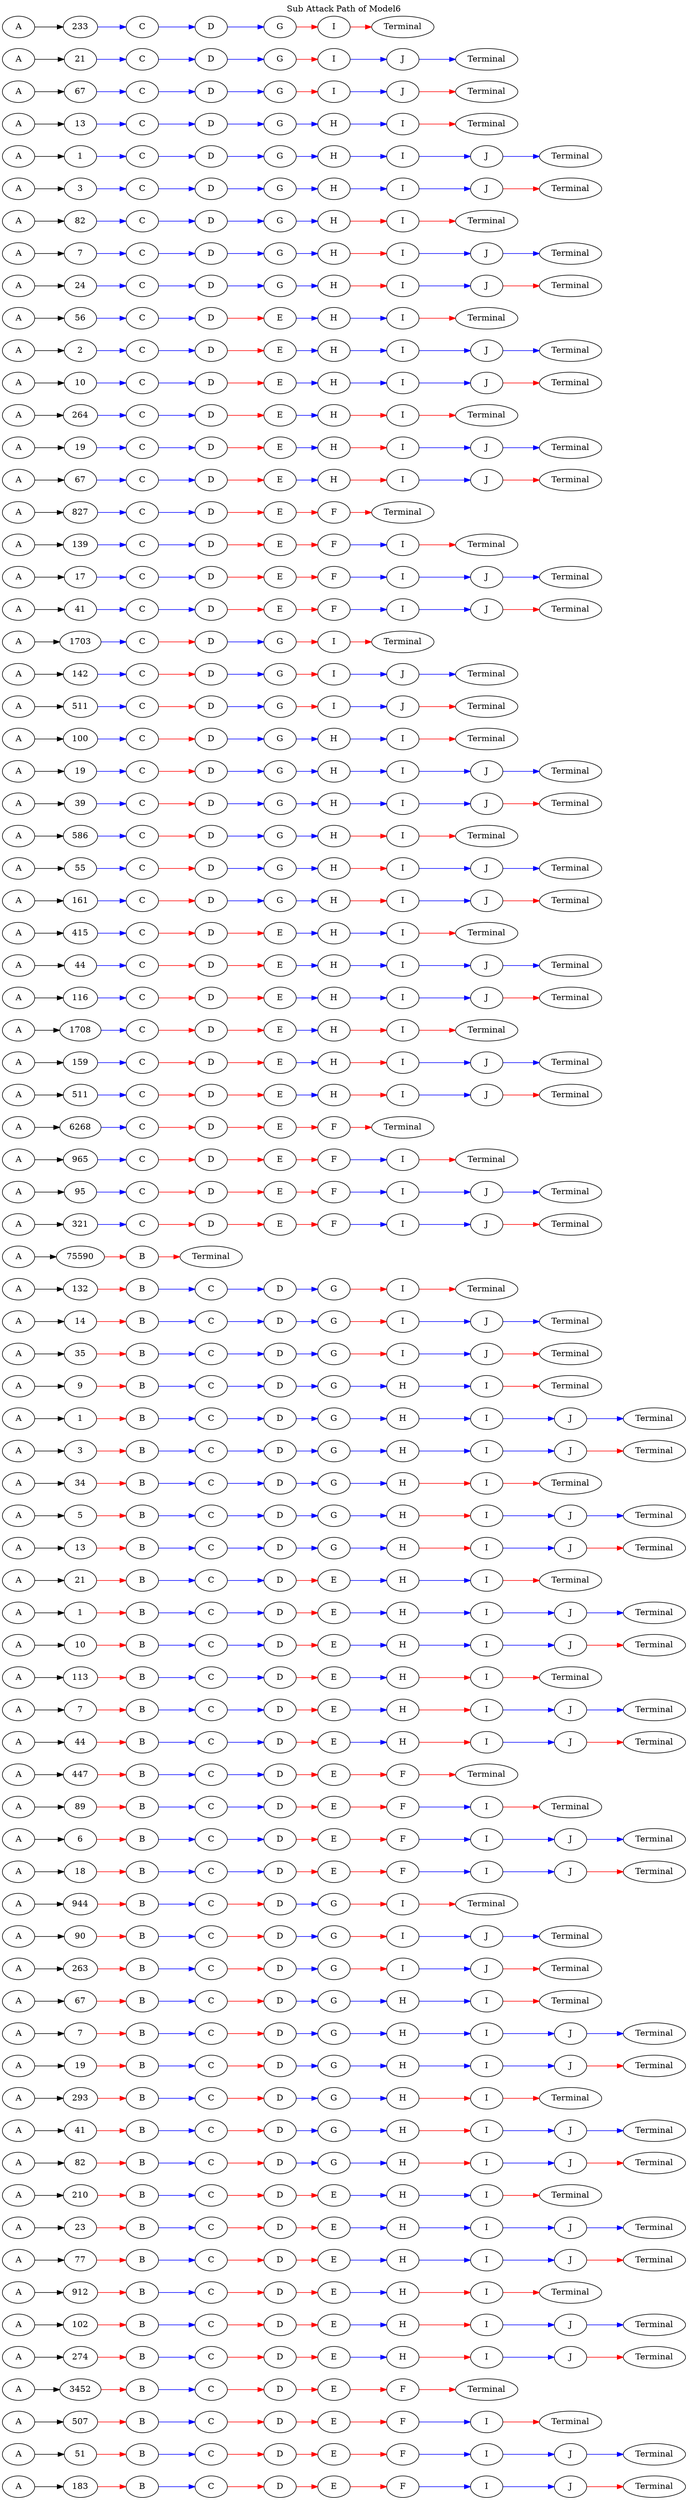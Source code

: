 // Sub Attack Path
digraph SubAttackPathModel {
	graph [label="Sub Attack Path of Model6" labelloc=t rankdir=LR]
	A1 [label=A]
	number_of_attack1 [label=183]
	A1 -> number_of_attack1
	B1 [label=B]
	number_of_attack1 -> B1 [color=red]
	C1 [label=C]
	B1 -> C1 [color=blue]
	D1 [label=D]
	C1 -> D1 [color=red]
	E1 [label=E]
	D1 -> E1 [color=red]
	F1 [label=F]
	E1 -> F1 [color=red]
	I1 [label=I]
	F1 -> I1 [color=blue]
	J1 [label=J]
	I1 -> J1 [color=blue]
	Terminal1 [label=Terminal]
	J1 -> Terminal1 [color=red]
	A2 [label=A]
	number_of_attack2 [label=51]
	A2 -> number_of_attack2
	B2 [label=B]
	number_of_attack2 -> B2 [color=red]
	C2 [label=C]
	B2 -> C2 [color=blue]
	D2 [label=D]
	C2 -> D2 [color=red]
	E2 [label=E]
	D2 -> E2 [color=red]
	F2 [label=F]
	E2 -> F2 [color=red]
	I2 [label=I]
	F2 -> I2 [color=blue]
	J2 [label=J]
	I2 -> J2 [color=blue]
	Terminal2 [label=Terminal]
	J2 -> Terminal2 [color=blue]
	A3 [label=A]
	number_of_attack3 [label=507]
	A3 -> number_of_attack3
	B3 [label=B]
	number_of_attack3 -> B3 [color=red]
	C3 [label=C]
	B3 -> C3 [color=blue]
	D3 [label=D]
	C3 -> D3 [color=red]
	E3 [label=E]
	D3 -> E3 [color=red]
	F3 [label=F]
	E3 -> F3 [color=red]
	I3 [label=I]
	F3 -> I3 [color=blue]
	Terminal3 [label=Terminal]
	I3 -> Terminal3 [color=red]
	A4 [label=A]
	number_of_attack4 [label=3452]
	A4 -> number_of_attack4
	B4 [label=B]
	number_of_attack4 -> B4 [color=red]
	C4 [label=C]
	B4 -> C4 [color=blue]
	D4 [label=D]
	C4 -> D4 [color=red]
	E4 [label=E]
	D4 -> E4 [color=red]
	F4 [label=F]
	E4 -> F4 [color=red]
	Terminal4 [label=Terminal]
	F4 -> Terminal4 [color=red]
	A5 [label=A]
	number_of_attack5 [label=274]
	A5 -> number_of_attack5
	B5 [label=B]
	number_of_attack5 -> B5 [color=red]
	C5 [label=C]
	B5 -> C5 [color=blue]
	D5 [label=D]
	C5 -> D5 [color=red]
	E5 [label=E]
	D5 -> E5 [color=red]
	H5 [label=H]
	E5 -> H5 [color=blue]
	I5 [label=I]
	H5 -> I5 [color=red]
	J5 [label=J]
	I5 -> J5 [color=blue]
	Terminal5 [label=Terminal]
	J5 -> Terminal5 [color=red]
	A6 [label=A]
	number_of_attack6 [label=102]
	A6 -> number_of_attack6
	B6 [label=B]
	number_of_attack6 -> B6 [color=red]
	C6 [label=C]
	B6 -> C6 [color=blue]
	D6 [label=D]
	C6 -> D6 [color=red]
	E6 [label=E]
	D6 -> E6 [color=red]
	H6 [label=H]
	E6 -> H6 [color=blue]
	I6 [label=I]
	H6 -> I6 [color=red]
	J6 [label=J]
	I6 -> J6 [color=blue]
	Terminal6 [label=Terminal]
	J6 -> Terminal6 [color=blue]
	A7 [label=A]
	number_of_attack7 [label=912]
	A7 -> number_of_attack7
	B7 [label=B]
	number_of_attack7 -> B7 [color=red]
	C7 [label=C]
	B7 -> C7 [color=blue]
	D7 [label=D]
	C7 -> D7 [color=red]
	E7 [label=E]
	D7 -> E7 [color=red]
	H7 [label=H]
	E7 -> H7 [color=blue]
	I7 [label=I]
	H7 -> I7 [color=red]
	Terminal7 [label=Terminal]
	I7 -> Terminal7 [color=red]
	A8 [label=A]
	number_of_attack8 [label=77]
	A8 -> number_of_attack8
	B8 [label=B]
	number_of_attack8 -> B8 [color=red]
	C8 [label=C]
	B8 -> C8 [color=blue]
	D8 [label=D]
	C8 -> D8 [color=red]
	E8 [label=E]
	D8 -> E8 [color=red]
	H8 [label=H]
	E8 -> H8 [color=blue]
	I8 [label=I]
	H8 -> I8 [color=blue]
	J8 [label=J]
	I8 -> J8 [color=blue]
	Terminal8 [label=Terminal]
	J8 -> Terminal8 [color=red]
	A9 [label=A]
	number_of_attack9 [label=23]
	A9 -> number_of_attack9
	B9 [label=B]
	number_of_attack9 -> B9 [color=red]
	C9 [label=C]
	B9 -> C9 [color=blue]
	D9 [label=D]
	C9 -> D9 [color=red]
	E9 [label=E]
	D9 -> E9 [color=red]
	H9 [label=H]
	E9 -> H9 [color=blue]
	I9 [label=I]
	H9 -> I9 [color=blue]
	J9 [label=J]
	I9 -> J9 [color=blue]
	Terminal9 [label=Terminal]
	J9 -> Terminal9 [color=blue]
	A10 [label=A]
	number_of_attack10 [label=210]
	A10 -> number_of_attack10
	B10 [label=B]
	number_of_attack10 -> B10 [color=red]
	C10 [label=C]
	B10 -> C10 [color=blue]
	D10 [label=D]
	C10 -> D10 [color=red]
	E10 [label=E]
	D10 -> E10 [color=red]
	H10 [label=H]
	E10 -> H10 [color=blue]
	I10 [label=I]
	H10 -> I10 [color=blue]
	Terminal10 [label=Terminal]
	I10 -> Terminal10 [color=red]
	A11 [label=A]
	number_of_attack11 [label=82]
	A11 -> number_of_attack11
	B11 [label=B]
	number_of_attack11 -> B11 [color=red]
	C11 [label=C]
	B11 -> C11 [color=blue]
	D11 [label=D]
	C11 -> D11 [color=red]
	G11 [label=G]
	D11 -> G11 [color=blue]
	H11 [label=H]
	G11 -> H11 [color=blue]
	I11 [label=I]
	H11 -> I11 [color=red]
	J11 [label=J]
	I11 -> J11 [color=blue]
	Terminal11 [label=Terminal]
	J11 -> Terminal11 [color=red]
	A12 [label=A]
	number_of_attack12 [label=41]
	A12 -> number_of_attack12
	B12 [label=B]
	number_of_attack12 -> B12 [color=red]
	C12 [label=C]
	B12 -> C12 [color=blue]
	D12 [label=D]
	C12 -> D12 [color=red]
	G12 [label=G]
	D12 -> G12 [color=blue]
	H12 [label=H]
	G12 -> H12 [color=blue]
	I12 [label=I]
	H12 -> I12 [color=red]
	J12 [label=J]
	I12 -> J12 [color=blue]
	Terminal12 [label=Terminal]
	J12 -> Terminal12 [color=blue]
	A13 [label=A]
	number_of_attack13 [label=293]
	A13 -> number_of_attack13
	B13 [label=B]
	number_of_attack13 -> B13 [color=red]
	C13 [label=C]
	B13 -> C13 [color=blue]
	D13 [label=D]
	C13 -> D13 [color=red]
	G13 [label=G]
	D13 -> G13 [color=blue]
	H13 [label=H]
	G13 -> H13 [color=blue]
	I13 [label=I]
	H13 -> I13 [color=red]
	Terminal13 [label=Terminal]
	I13 -> Terminal13 [color=red]
	A14 [label=A]
	number_of_attack14 [label=19]
	A14 -> number_of_attack14
	B14 [label=B]
	number_of_attack14 -> B14 [color=red]
	C14 [label=C]
	B14 -> C14 [color=blue]
	D14 [label=D]
	C14 -> D14 [color=red]
	G14 [label=G]
	D14 -> G14 [color=blue]
	H14 [label=H]
	G14 -> H14 [color=blue]
	I14 [label=I]
	H14 -> I14 [color=blue]
	J14 [label=J]
	I14 -> J14 [color=blue]
	Terminal14 [label=Terminal]
	J14 -> Terminal14 [color=red]
	A15 [label=A]
	number_of_attack15 [label=7]
	A15 -> number_of_attack15
	B15 [label=B]
	number_of_attack15 -> B15 [color=red]
	C15 [label=C]
	B15 -> C15 [color=blue]
	D15 [label=D]
	C15 -> D15 [color=red]
	G15 [label=G]
	D15 -> G15 [color=blue]
	H15 [label=H]
	G15 -> H15 [color=blue]
	I15 [label=I]
	H15 -> I15 [color=blue]
	J15 [label=J]
	I15 -> J15 [color=blue]
	Terminal15 [label=Terminal]
	J15 -> Terminal15 [color=blue]
	A16 [label=A]
	number_of_attack16 [label=67]
	A16 -> number_of_attack16
	B16 [label=B]
	number_of_attack16 -> B16 [color=red]
	C16 [label=C]
	B16 -> C16 [color=blue]
	D16 [label=D]
	C16 -> D16 [color=red]
	G16 [label=G]
	D16 -> G16 [color=blue]
	H16 [label=H]
	G16 -> H16 [color=blue]
	I16 [label=I]
	H16 -> I16 [color=blue]
	Terminal16 [label=Terminal]
	I16 -> Terminal16 [color=red]
	A17 [label=A]
	number_of_attack17 [label=263]
	A17 -> number_of_attack17
	B17 [label=B]
	number_of_attack17 -> B17 [color=red]
	C17 [label=C]
	B17 -> C17 [color=blue]
	D17 [label=D]
	C17 -> D17 [color=red]
	G17 [label=G]
	D17 -> G17 [color=blue]
	I17 [label=I]
	G17 -> I17 [color=red]
	J17 [label=J]
	I17 -> J17 [color=blue]
	Terminal17 [label=Terminal]
	J17 -> Terminal17 [color=red]
	A18 [label=A]
	number_of_attack18 [label=90]
	A18 -> number_of_attack18
	B18 [label=B]
	number_of_attack18 -> B18 [color=red]
	C18 [label=C]
	B18 -> C18 [color=blue]
	D18 [label=D]
	C18 -> D18 [color=red]
	G18 [label=G]
	D18 -> G18 [color=blue]
	I18 [label=I]
	G18 -> I18 [color=red]
	J18 [label=J]
	I18 -> J18 [color=blue]
	Terminal18 [label=Terminal]
	J18 -> Terminal18 [color=blue]
	A19 [label=A]
	number_of_attack19 [label=944]
	A19 -> number_of_attack19
	B19 [label=B]
	number_of_attack19 -> B19 [color=red]
	C19 [label=C]
	B19 -> C19 [color=blue]
	D19 [label=D]
	C19 -> D19 [color=red]
	G19 [label=G]
	D19 -> G19 [color=blue]
	I19 [label=I]
	G19 -> I19 [color=red]
	Terminal19 [label=Terminal]
	I19 -> Terminal19 [color=red]
	A20 [label=A]
	number_of_attack20 [label=18]
	A20 -> number_of_attack20
	B20 [label=B]
	number_of_attack20 -> B20 [color=red]
	C20 [label=C]
	B20 -> C20 [color=blue]
	D20 [label=D]
	C20 -> D20 [color=blue]
	E20 [label=E]
	D20 -> E20 [color=red]
	F20 [label=F]
	E20 -> F20 [color=red]
	I20 [label=I]
	F20 -> I20 [color=blue]
	J20 [label=J]
	I20 -> J20 [color=blue]
	Terminal20 [label=Terminal]
	J20 -> Terminal20 [color=red]
	A21 [label=A]
	number_of_attack21 [label=6]
	A21 -> number_of_attack21
	B21 [label=B]
	number_of_attack21 -> B21 [color=red]
	C21 [label=C]
	B21 -> C21 [color=blue]
	D21 [label=D]
	C21 -> D21 [color=blue]
	E21 [label=E]
	D21 -> E21 [color=red]
	F21 [label=F]
	E21 -> F21 [color=red]
	I21 [label=I]
	F21 -> I21 [color=blue]
	J21 [label=J]
	I21 -> J21 [color=blue]
	Terminal21 [label=Terminal]
	J21 -> Terminal21 [color=blue]
	A22 [label=A]
	number_of_attack22 [label=89]
	A22 -> number_of_attack22
	B22 [label=B]
	number_of_attack22 -> B22 [color=red]
	C22 [label=C]
	B22 -> C22 [color=blue]
	D22 [label=D]
	C22 -> D22 [color=blue]
	E22 [label=E]
	D22 -> E22 [color=red]
	F22 [label=F]
	E22 -> F22 [color=red]
	I22 [label=I]
	F22 -> I22 [color=blue]
	Terminal22 [label=Terminal]
	I22 -> Terminal22 [color=red]
	A23 [label=A]
	number_of_attack23 [label=447]
	A23 -> number_of_attack23
	B23 [label=B]
	number_of_attack23 -> B23 [color=red]
	C23 [label=C]
	B23 -> C23 [color=blue]
	D23 [label=D]
	C23 -> D23 [color=blue]
	E23 [label=E]
	D23 -> E23 [color=red]
	F23 [label=F]
	E23 -> F23 [color=red]
	Terminal23 [label=Terminal]
	F23 -> Terminal23 [color=red]
	A24 [label=A]
	number_of_attack24 [label=44]
	A24 -> number_of_attack24
	B24 [label=B]
	number_of_attack24 -> B24 [color=red]
	C24 [label=C]
	B24 -> C24 [color=blue]
	D24 [label=D]
	C24 -> D24 [color=blue]
	E24 [label=E]
	D24 -> E24 [color=red]
	H24 [label=H]
	E24 -> H24 [color=blue]
	I24 [label=I]
	H24 -> I24 [color=red]
	J24 [label=J]
	I24 -> J24 [color=blue]
	Terminal24 [label=Terminal]
	J24 -> Terminal24 [color=red]
	A25 [label=A]
	number_of_attack25 [label=7]
	A25 -> number_of_attack25
	B25 [label=B]
	number_of_attack25 -> B25 [color=red]
	C25 [label=C]
	B25 -> C25 [color=blue]
	D25 [label=D]
	C25 -> D25 [color=blue]
	E25 [label=E]
	D25 -> E25 [color=red]
	H25 [label=H]
	E25 -> H25 [color=blue]
	I25 [label=I]
	H25 -> I25 [color=red]
	J25 [label=J]
	I25 -> J25 [color=blue]
	Terminal25 [label=Terminal]
	J25 -> Terminal25 [color=blue]
	A26 [label=A]
	number_of_attack26 [label=113]
	A26 -> number_of_attack26
	B26 [label=B]
	number_of_attack26 -> B26 [color=red]
	C26 [label=C]
	B26 -> C26 [color=blue]
	D26 [label=D]
	C26 -> D26 [color=blue]
	E26 [label=E]
	D26 -> E26 [color=red]
	H26 [label=H]
	E26 -> H26 [color=blue]
	I26 [label=I]
	H26 -> I26 [color=red]
	Terminal26 [label=Terminal]
	I26 -> Terminal26 [color=red]
	A27 [label=A]
	number_of_attack27 [label=10]
	A27 -> number_of_attack27
	B27 [label=B]
	number_of_attack27 -> B27 [color=red]
	C27 [label=C]
	B27 -> C27 [color=blue]
	D27 [label=D]
	C27 -> D27 [color=blue]
	E27 [label=E]
	D27 -> E27 [color=red]
	H27 [label=H]
	E27 -> H27 [color=blue]
	I27 [label=I]
	H27 -> I27 [color=blue]
	J27 [label=J]
	I27 -> J27 [color=blue]
	Terminal27 [label=Terminal]
	J27 -> Terminal27 [color=red]
	A28 [label=A]
	number_of_attack28 [label=1]
	A28 -> number_of_attack28
	B28 [label=B]
	number_of_attack28 -> B28 [color=red]
	C28 [label=C]
	B28 -> C28 [color=blue]
	D28 [label=D]
	C28 -> D28 [color=blue]
	E28 [label=E]
	D28 -> E28 [color=red]
	H28 [label=H]
	E28 -> H28 [color=blue]
	I28 [label=I]
	H28 -> I28 [color=blue]
	J28 [label=J]
	I28 -> J28 [color=blue]
	Terminal28 [label=Terminal]
	J28 -> Terminal28 [color=blue]
	A29 [label=A]
	number_of_attack29 [label=21]
	A29 -> number_of_attack29
	B29 [label=B]
	number_of_attack29 -> B29 [color=red]
	C29 [label=C]
	B29 -> C29 [color=blue]
	D29 [label=D]
	C29 -> D29 [color=blue]
	E29 [label=E]
	D29 -> E29 [color=red]
	H29 [label=H]
	E29 -> H29 [color=blue]
	I29 [label=I]
	H29 -> I29 [color=blue]
	Terminal29 [label=Terminal]
	I29 -> Terminal29 [color=red]
	A30 [label=A]
	number_of_attack30 [label=13]
	A30 -> number_of_attack30
	B30 [label=B]
	number_of_attack30 -> B30 [color=red]
	C30 [label=C]
	B30 -> C30 [color=blue]
	D30 [label=D]
	C30 -> D30 [color=blue]
	G30 [label=G]
	D30 -> G30 [color=blue]
	H30 [label=H]
	G30 -> H30 [color=blue]
	I30 [label=I]
	H30 -> I30 [color=red]
	J30 [label=J]
	I30 -> J30 [color=blue]
	Terminal30 [label=Terminal]
	J30 -> Terminal30 [color=red]
	A31 [label=A]
	number_of_attack31 [label=5]
	A31 -> number_of_attack31
	B31 [label=B]
	number_of_attack31 -> B31 [color=red]
	C31 [label=C]
	B31 -> C31 [color=blue]
	D31 [label=D]
	C31 -> D31 [color=blue]
	G31 [label=G]
	D31 -> G31 [color=blue]
	H31 [label=H]
	G31 -> H31 [color=blue]
	I31 [label=I]
	H31 -> I31 [color=red]
	J31 [label=J]
	I31 -> J31 [color=blue]
	Terminal31 [label=Terminal]
	J31 -> Terminal31 [color=blue]
	A32 [label=A]
	number_of_attack32 [label=34]
	A32 -> number_of_attack32
	B32 [label=B]
	number_of_attack32 -> B32 [color=red]
	C32 [label=C]
	B32 -> C32 [color=blue]
	D32 [label=D]
	C32 -> D32 [color=blue]
	G32 [label=G]
	D32 -> G32 [color=blue]
	H32 [label=H]
	G32 -> H32 [color=blue]
	I32 [label=I]
	H32 -> I32 [color=red]
	Terminal32 [label=Terminal]
	I32 -> Terminal32 [color=red]
	A33 [label=A]
	number_of_attack33 [label=3]
	A33 -> number_of_attack33
	B33 [label=B]
	number_of_attack33 -> B33 [color=red]
	C33 [label=C]
	B33 -> C33 [color=blue]
	D33 [label=D]
	C33 -> D33 [color=blue]
	G33 [label=G]
	D33 -> G33 [color=blue]
	H33 [label=H]
	G33 -> H33 [color=blue]
	I33 [label=I]
	H33 -> I33 [color=blue]
	J33 [label=J]
	I33 -> J33 [color=blue]
	Terminal33 [label=Terminal]
	J33 -> Terminal33 [color=red]
	A34 [label=A]
	number_of_attack34 [label=1]
	A34 -> number_of_attack34
	B34 [label=B]
	number_of_attack34 -> B34 [color=red]
	C34 [label=C]
	B34 -> C34 [color=blue]
	D34 [label=D]
	C34 -> D34 [color=blue]
	G34 [label=G]
	D34 -> G34 [color=blue]
	H34 [label=H]
	G34 -> H34 [color=blue]
	I34 [label=I]
	H34 -> I34 [color=blue]
	J34 [label=J]
	I34 -> J34 [color=blue]
	Terminal34 [label=Terminal]
	J34 -> Terminal34 [color=blue]
	A35 [label=A]
	number_of_attack35 [label=9]
	A35 -> number_of_attack35
	B35 [label=B]
	number_of_attack35 -> B35 [color=red]
	C35 [label=C]
	B35 -> C35 [color=blue]
	D35 [label=D]
	C35 -> D35 [color=blue]
	G35 [label=G]
	D35 -> G35 [color=blue]
	H35 [label=H]
	G35 -> H35 [color=blue]
	I35 [label=I]
	H35 -> I35 [color=blue]
	Terminal35 [label=Terminal]
	I35 -> Terminal35 [color=red]
	A36 [label=A]
	number_of_attack36 [label=35]
	A36 -> number_of_attack36
	B36 [label=B]
	number_of_attack36 -> B36 [color=red]
	C36 [label=C]
	B36 -> C36 [color=blue]
	D36 [label=D]
	C36 -> D36 [color=blue]
	G36 [label=G]
	D36 -> G36 [color=blue]
	I36 [label=I]
	G36 -> I36 [color=red]
	J36 [label=J]
	I36 -> J36 [color=blue]
	Terminal36 [label=Terminal]
	J36 -> Terminal36 [color=red]
	A37 [label=A]
	number_of_attack37 [label=14]
	A37 -> number_of_attack37
	B37 [label=B]
	number_of_attack37 -> B37 [color=red]
	C37 [label=C]
	B37 -> C37 [color=blue]
	D37 [label=D]
	C37 -> D37 [color=blue]
	G37 [label=G]
	D37 -> G37 [color=blue]
	I37 [label=I]
	G37 -> I37 [color=red]
	J37 [label=J]
	I37 -> J37 [color=blue]
	Terminal37 [label=Terminal]
	J37 -> Terminal37 [color=blue]
	A38 [label=A]
	number_of_attack38 [label=132]
	A38 -> number_of_attack38
	B38 [label=B]
	number_of_attack38 -> B38 [color=red]
	C38 [label=C]
	B38 -> C38 [color=blue]
	D38 [label=D]
	C38 -> D38 [color=blue]
	G38 [label=G]
	D38 -> G38 [color=blue]
	I38 [label=I]
	G38 -> I38 [color=red]
	Terminal38 [label=Terminal]
	I38 -> Terminal38 [color=red]
	A39 [label=A]
	number_of_attack39 [label=75590]
	A39 -> number_of_attack39
	B39 [label=B]
	number_of_attack39 -> B39 [color=red]
	Terminal39 [label=Terminal]
	B39 -> Terminal39 [color=red]
	A40 [label=A]
	number_of_attack40 [label=321]
	A40 -> number_of_attack40
	C40 [label=C]
	number_of_attack40 -> C40 [color=blue]
	D40 [label=D]
	C40 -> D40 [color=red]
	E40 [label=E]
	D40 -> E40 [color=red]
	F40 [label=F]
	E40 -> F40 [color=red]
	I40 [label=I]
	F40 -> I40 [color=blue]
	J40 [label=J]
	I40 -> J40 [color=blue]
	Terminal40 [label=Terminal]
	J40 -> Terminal40 [color=red]
	A41 [label=A]
	number_of_attack41 [label=95]
	A41 -> number_of_attack41
	C41 [label=C]
	number_of_attack41 -> C41 [color=blue]
	D41 [label=D]
	C41 -> D41 [color=red]
	E41 [label=E]
	D41 -> E41 [color=red]
	F41 [label=F]
	E41 -> F41 [color=red]
	I41 [label=I]
	F41 -> I41 [color=blue]
	J41 [label=J]
	I41 -> J41 [color=blue]
	Terminal41 [label=Terminal]
	J41 -> Terminal41 [color=blue]
	A42 [label=A]
	number_of_attack42 [label=965]
	A42 -> number_of_attack42
	C42 [label=C]
	number_of_attack42 -> C42 [color=blue]
	D42 [label=D]
	C42 -> D42 [color=red]
	E42 [label=E]
	D42 -> E42 [color=red]
	F42 [label=F]
	E42 -> F42 [color=red]
	I42 [label=I]
	F42 -> I42 [color=blue]
	Terminal42 [label=Terminal]
	I42 -> Terminal42 [color=red]
	A43 [label=A]
	number_of_attack43 [label=6268]
	A43 -> number_of_attack43
	C43 [label=C]
	number_of_attack43 -> C43 [color=blue]
	D43 [label=D]
	C43 -> D43 [color=red]
	E43 [label=E]
	D43 -> E43 [color=red]
	F43 [label=F]
	E43 -> F43 [color=red]
	Terminal43 [label=Terminal]
	F43 -> Terminal43 [color=red]
	A44 [label=A]
	number_of_attack44 [label=511]
	A44 -> number_of_attack44
	C44 [label=C]
	number_of_attack44 -> C44 [color=blue]
	D44 [label=D]
	C44 -> D44 [color=red]
	E44 [label=E]
	D44 -> E44 [color=red]
	H44 [label=H]
	E44 -> H44 [color=blue]
	I44 [label=I]
	H44 -> I44 [color=red]
	J44 [label=J]
	I44 -> J44 [color=blue]
	Terminal44 [label=Terminal]
	J44 -> Terminal44 [color=red]
	A45 [label=A]
	number_of_attack45 [label=159]
	A45 -> number_of_attack45
	C45 [label=C]
	number_of_attack45 -> C45 [color=blue]
	D45 [label=D]
	C45 -> D45 [color=red]
	E45 [label=E]
	D45 -> E45 [color=red]
	H45 [label=H]
	E45 -> H45 [color=blue]
	I45 [label=I]
	H45 -> I45 [color=red]
	J45 [label=J]
	I45 -> J45 [color=blue]
	Terminal45 [label=Terminal]
	J45 -> Terminal45 [color=blue]
	A46 [label=A]
	number_of_attack46 [label=1708]
	A46 -> number_of_attack46
	C46 [label=C]
	number_of_attack46 -> C46 [color=blue]
	D46 [label=D]
	C46 -> D46 [color=red]
	E46 [label=E]
	D46 -> E46 [color=red]
	H46 [label=H]
	E46 -> H46 [color=blue]
	I46 [label=I]
	H46 -> I46 [color=red]
	Terminal46 [label=Terminal]
	I46 -> Terminal46 [color=red]
	A47 [label=A]
	number_of_attack47 [label=116]
	A47 -> number_of_attack47
	C47 [label=C]
	number_of_attack47 -> C47 [color=blue]
	D47 [label=D]
	C47 -> D47 [color=red]
	E47 [label=E]
	D47 -> E47 [color=red]
	H47 [label=H]
	E47 -> H47 [color=blue]
	I47 [label=I]
	H47 -> I47 [color=blue]
	J47 [label=J]
	I47 -> J47 [color=blue]
	Terminal47 [label=Terminal]
	J47 -> Terminal47 [color=red]
	A48 [label=A]
	number_of_attack48 [label=44]
	A48 -> number_of_attack48
	C48 [label=C]
	number_of_attack48 -> C48 [color=blue]
	D48 [label=D]
	C48 -> D48 [color=red]
	E48 [label=E]
	D48 -> E48 [color=red]
	H48 [label=H]
	E48 -> H48 [color=blue]
	I48 [label=I]
	H48 -> I48 [color=blue]
	J48 [label=J]
	I48 -> J48 [color=blue]
	Terminal48 [label=Terminal]
	J48 -> Terminal48 [color=blue]
	A49 [label=A]
	number_of_attack49 [label=415]
	A49 -> number_of_attack49
	C49 [label=C]
	number_of_attack49 -> C49 [color=blue]
	D49 [label=D]
	C49 -> D49 [color=red]
	E49 [label=E]
	D49 -> E49 [color=red]
	H49 [label=H]
	E49 -> H49 [color=blue]
	I49 [label=I]
	H49 -> I49 [color=blue]
	Terminal49 [label=Terminal]
	I49 -> Terminal49 [color=red]
	A50 [label=A]
	number_of_attack50 [label=161]
	A50 -> number_of_attack50
	C50 [label=C]
	number_of_attack50 -> C50 [color=blue]
	D50 [label=D]
	C50 -> D50 [color=red]
	G50 [label=G]
	D50 -> G50 [color=blue]
	H50 [label=H]
	G50 -> H50 [color=blue]
	I50 [label=I]
	H50 -> I50 [color=red]
	J50 [label=J]
	I50 -> J50 [color=blue]
	Terminal50 [label=Terminal]
	J50 -> Terminal50 [color=red]
	A51 [label=A]
	number_of_attack51 [label=55]
	A51 -> number_of_attack51
	C51 [label=C]
	number_of_attack51 -> C51 [color=blue]
	D51 [label=D]
	C51 -> D51 [color=red]
	G51 [label=G]
	D51 -> G51 [color=blue]
	H51 [label=H]
	G51 -> H51 [color=blue]
	I51 [label=I]
	H51 -> I51 [color=red]
	J51 [label=J]
	I51 -> J51 [color=blue]
	Terminal51 [label=Terminal]
	J51 -> Terminal51 [color=blue]
	A52 [label=A]
	number_of_attack52 [label=586]
	A52 -> number_of_attack52
	C52 [label=C]
	number_of_attack52 -> C52 [color=blue]
	D52 [label=D]
	C52 -> D52 [color=red]
	G52 [label=G]
	D52 -> G52 [color=blue]
	H52 [label=H]
	G52 -> H52 [color=blue]
	I52 [label=I]
	H52 -> I52 [color=red]
	Terminal52 [label=Terminal]
	I52 -> Terminal52 [color=red]
	A53 [label=A]
	number_of_attack53 [label=39]
	A53 -> number_of_attack53
	C53 [label=C]
	number_of_attack53 -> C53 [color=blue]
	D53 [label=D]
	C53 -> D53 [color=red]
	G53 [label=G]
	D53 -> G53 [color=blue]
	H53 [label=H]
	G53 -> H53 [color=blue]
	I53 [label=I]
	H53 -> I53 [color=blue]
	J53 [label=J]
	I53 -> J53 [color=blue]
	Terminal53 [label=Terminal]
	J53 -> Terminal53 [color=red]
	A54 [label=A]
	number_of_attack54 [label=19]
	A54 -> number_of_attack54
	C54 [label=C]
	number_of_attack54 -> C54 [color=blue]
	D54 [label=D]
	C54 -> D54 [color=red]
	G54 [label=G]
	D54 -> G54 [color=blue]
	H54 [label=H]
	G54 -> H54 [color=blue]
	I54 [label=I]
	H54 -> I54 [color=blue]
	J54 [label=J]
	I54 -> J54 [color=blue]
	Terminal54 [label=Terminal]
	J54 -> Terminal54 [color=blue]
	A55 [label=A]
	number_of_attack55 [label=100]
	A55 -> number_of_attack55
	C55 [label=C]
	number_of_attack55 -> C55 [color=blue]
	D55 [label=D]
	C55 -> D55 [color=red]
	G55 [label=G]
	D55 -> G55 [color=blue]
	H55 [label=H]
	G55 -> H55 [color=blue]
	I55 [label=I]
	H55 -> I55 [color=blue]
	Terminal55 [label=Terminal]
	I55 -> Terminal55 [color=red]
	A56 [label=A]
	number_of_attack56 [label=511]
	A56 -> number_of_attack56
	C56 [label=C]
	number_of_attack56 -> C56 [color=blue]
	D56 [label=D]
	C56 -> D56 [color=red]
	G56 [label=G]
	D56 -> G56 [color=blue]
	I56 [label=I]
	G56 -> I56 [color=red]
	J56 [label=J]
	I56 -> J56 [color=blue]
	Terminal56 [label=Terminal]
	J56 -> Terminal56 [color=red]
	A57 [label=A]
	number_of_attack57 [label=142]
	A57 -> number_of_attack57
	C57 [label=C]
	number_of_attack57 -> C57 [color=blue]
	D57 [label=D]
	C57 -> D57 [color=red]
	G57 [label=G]
	D57 -> G57 [color=blue]
	I57 [label=I]
	G57 -> I57 [color=red]
	J57 [label=J]
	I57 -> J57 [color=blue]
	Terminal57 [label=Terminal]
	J57 -> Terminal57 [color=blue]
	A58 [label=A]
	number_of_attack58 [label=1703]
	A58 -> number_of_attack58
	C58 [label=C]
	number_of_attack58 -> C58 [color=blue]
	D58 [label=D]
	C58 -> D58 [color=red]
	G58 [label=G]
	D58 -> G58 [color=blue]
	I58 [label=I]
	G58 -> I58 [color=red]
	Terminal58 [label=Terminal]
	I58 -> Terminal58 [color=red]
	A59 [label=A]
	number_of_attack59 [label=41]
	A59 -> number_of_attack59
	C59 [label=C]
	number_of_attack59 -> C59 [color=blue]
	D59 [label=D]
	C59 -> D59 [color=blue]
	E59 [label=E]
	D59 -> E59 [color=red]
	F59 [label=F]
	E59 -> F59 [color=red]
	I59 [label=I]
	F59 -> I59 [color=blue]
	J59 [label=J]
	I59 -> J59 [color=blue]
	Terminal59 [label=Terminal]
	J59 -> Terminal59 [color=red]
	A60 [label=A]
	number_of_attack60 [label=17]
	A60 -> number_of_attack60
	C60 [label=C]
	number_of_attack60 -> C60 [color=blue]
	D60 [label=D]
	C60 -> D60 [color=blue]
	E60 [label=E]
	D60 -> E60 [color=red]
	F60 [label=F]
	E60 -> F60 [color=red]
	I60 [label=I]
	F60 -> I60 [color=blue]
	J60 [label=J]
	I60 -> J60 [color=blue]
	Terminal60 [label=Terminal]
	J60 -> Terminal60 [color=blue]
	A61 [label=A]
	number_of_attack61 [label=139]
	A61 -> number_of_attack61
	C61 [label=C]
	number_of_attack61 -> C61 [color=blue]
	D61 [label=D]
	C61 -> D61 [color=blue]
	E61 [label=E]
	D61 -> E61 [color=red]
	F61 [label=F]
	E61 -> F61 [color=red]
	I61 [label=I]
	F61 -> I61 [color=blue]
	Terminal61 [label=Terminal]
	I61 -> Terminal61 [color=red]
	A62 [label=A]
	number_of_attack62 [label=827]
	A62 -> number_of_attack62
	C62 [label=C]
	number_of_attack62 -> C62 [color=blue]
	D62 [label=D]
	C62 -> D62 [color=blue]
	E62 [label=E]
	D62 -> E62 [color=red]
	F62 [label=F]
	E62 -> F62 [color=red]
	Terminal62 [label=Terminal]
	F62 -> Terminal62 [color=red]
	A63 [label=A]
	number_of_attack63 [label=67]
	A63 -> number_of_attack63
	C63 [label=C]
	number_of_attack63 -> C63 [color=blue]
	D63 [label=D]
	C63 -> D63 [color=blue]
	E63 [label=E]
	D63 -> E63 [color=red]
	H63 [label=H]
	E63 -> H63 [color=blue]
	I63 [label=I]
	H63 -> I63 [color=red]
	J63 [label=J]
	I63 -> J63 [color=blue]
	Terminal63 [label=Terminal]
	J63 -> Terminal63 [color=red]
	A64 [label=A]
	number_of_attack64 [label=19]
	A64 -> number_of_attack64
	C64 [label=C]
	number_of_attack64 -> C64 [color=blue]
	D64 [label=D]
	C64 -> D64 [color=blue]
	E64 [label=E]
	D64 -> E64 [color=red]
	H64 [label=H]
	E64 -> H64 [color=blue]
	I64 [label=I]
	H64 -> I64 [color=red]
	J64 [label=J]
	I64 -> J64 [color=blue]
	Terminal64 [label=Terminal]
	J64 -> Terminal64 [color=blue]
	A65 [label=A]
	number_of_attack65 [label=264]
	A65 -> number_of_attack65
	C65 [label=C]
	number_of_attack65 -> C65 [color=blue]
	D65 [label=D]
	C65 -> D65 [color=blue]
	E65 [label=E]
	D65 -> E65 [color=red]
	H65 [label=H]
	E65 -> H65 [color=blue]
	I65 [label=I]
	H65 -> I65 [color=red]
	Terminal65 [label=Terminal]
	I65 -> Terminal65 [color=red]
	A66 [label=A]
	number_of_attack66 [label=10]
	A66 -> number_of_attack66
	C66 [label=C]
	number_of_attack66 -> C66 [color=blue]
	D66 [label=D]
	C66 -> D66 [color=blue]
	E66 [label=E]
	D66 -> E66 [color=red]
	H66 [label=H]
	E66 -> H66 [color=blue]
	I66 [label=I]
	H66 -> I66 [color=blue]
	J66 [label=J]
	I66 -> J66 [color=blue]
	Terminal66 [label=Terminal]
	J66 -> Terminal66 [color=red]
	A67 [label=A]
	number_of_attack67 [label=2]
	A67 -> number_of_attack67
	C67 [label=C]
	number_of_attack67 -> C67 [color=blue]
	D67 [label=D]
	C67 -> D67 [color=blue]
	E67 [label=E]
	D67 -> E67 [color=red]
	H67 [label=H]
	E67 -> H67 [color=blue]
	I67 [label=I]
	H67 -> I67 [color=blue]
	J67 [label=J]
	I67 -> J67 [color=blue]
	Terminal67 [label=Terminal]
	J67 -> Terminal67 [color=blue]
	A68 [label=A]
	number_of_attack68 [label=56]
	A68 -> number_of_attack68
	C68 [label=C]
	number_of_attack68 -> C68 [color=blue]
	D68 [label=D]
	C68 -> D68 [color=blue]
	E68 [label=E]
	D68 -> E68 [color=red]
	H68 [label=H]
	E68 -> H68 [color=blue]
	I68 [label=I]
	H68 -> I68 [color=blue]
	Terminal68 [label=Terminal]
	I68 -> Terminal68 [color=red]
	A69 [label=A]
	number_of_attack69 [label=24]
	A69 -> number_of_attack69
	C69 [label=C]
	number_of_attack69 -> C69 [color=blue]
	D69 [label=D]
	C69 -> D69 [color=blue]
	G69 [label=G]
	D69 -> G69 [color=blue]
	H69 [label=H]
	G69 -> H69 [color=blue]
	I69 [label=I]
	H69 -> I69 [color=red]
	J69 [label=J]
	I69 -> J69 [color=blue]
	Terminal69 [label=Terminal]
	J69 -> Terminal69 [color=red]
	A70 [label=A]
	number_of_attack70 [label=7]
	A70 -> number_of_attack70
	C70 [label=C]
	number_of_attack70 -> C70 [color=blue]
	D70 [label=D]
	C70 -> D70 [color=blue]
	G70 [label=G]
	D70 -> G70 [color=blue]
	H70 [label=H]
	G70 -> H70 [color=blue]
	I70 [label=I]
	H70 -> I70 [color=red]
	J70 [label=J]
	I70 -> J70 [color=blue]
	Terminal70 [label=Terminal]
	J70 -> Terminal70 [color=blue]
	A71 [label=A]
	number_of_attack71 [label=82]
	A71 -> number_of_attack71
	C71 [label=C]
	number_of_attack71 -> C71 [color=blue]
	D71 [label=D]
	C71 -> D71 [color=blue]
	G71 [label=G]
	D71 -> G71 [color=blue]
	H71 [label=H]
	G71 -> H71 [color=blue]
	I71 [label=I]
	H71 -> I71 [color=red]
	Terminal71 [label=Terminal]
	I71 -> Terminal71 [color=red]
	A72 [label=A]
	number_of_attack72 [label=3]
	A72 -> number_of_attack72
	C72 [label=C]
	number_of_attack72 -> C72 [color=blue]
	D72 [label=D]
	C72 -> D72 [color=blue]
	G72 [label=G]
	D72 -> G72 [color=blue]
	H72 [label=H]
	G72 -> H72 [color=blue]
	I72 [label=I]
	H72 -> I72 [color=blue]
	J72 [label=J]
	I72 -> J72 [color=blue]
	Terminal72 [label=Terminal]
	J72 -> Terminal72 [color=red]
	A73 [label=A]
	number_of_attack73 [label=1]
	A73 -> number_of_attack73
	C73 [label=C]
	number_of_attack73 -> C73 [color=blue]
	D73 [label=D]
	C73 -> D73 [color=blue]
	G73 [label=G]
	D73 -> G73 [color=blue]
	H73 [label=H]
	G73 -> H73 [color=blue]
	I73 [label=I]
	H73 -> I73 [color=blue]
	J73 [label=J]
	I73 -> J73 [color=blue]
	Terminal73 [label=Terminal]
	J73 -> Terminal73 [color=blue]
	A74 [label=A]
	number_of_attack74 [label=13]
	A74 -> number_of_attack74
	C74 [label=C]
	number_of_attack74 -> C74 [color=blue]
	D74 [label=D]
	C74 -> D74 [color=blue]
	G74 [label=G]
	D74 -> G74 [color=blue]
	H74 [label=H]
	G74 -> H74 [color=blue]
	I74 [label=I]
	H74 -> I74 [color=blue]
	Terminal74 [label=Terminal]
	I74 -> Terminal74 [color=red]
	A75 [label=A]
	number_of_attack75 [label=67]
	A75 -> number_of_attack75
	C75 [label=C]
	number_of_attack75 -> C75 [color=blue]
	D75 [label=D]
	C75 -> D75 [color=blue]
	G75 [label=G]
	D75 -> G75 [color=blue]
	I75 [label=I]
	G75 -> I75 [color=red]
	J75 [label=J]
	I75 -> J75 [color=blue]
	Terminal75 [label=Terminal]
	J75 -> Terminal75 [color=red]
	A76 [label=A]
	number_of_attack76 [label=21]
	A76 -> number_of_attack76
	C76 [label=C]
	number_of_attack76 -> C76 [color=blue]
	D76 [label=D]
	C76 -> D76 [color=blue]
	G76 [label=G]
	D76 -> G76 [color=blue]
	I76 [label=I]
	G76 -> I76 [color=red]
	J76 [label=J]
	I76 -> J76 [color=blue]
	Terminal76 [label=Terminal]
	J76 -> Terminal76 [color=blue]
	A77 [label=A]
	number_of_attack77 [label=233]
	A77 -> number_of_attack77
	C77 [label=C]
	number_of_attack77 -> C77 [color=blue]
	D77 [label=D]
	C77 -> D77 [color=blue]
	G77 [label=G]
	D77 -> G77 [color=blue]
	I77 [label=I]
	G77 -> I77 [color=red]
	Terminal77 [label=Terminal]
	I77 -> Terminal77 [color=red]
}
